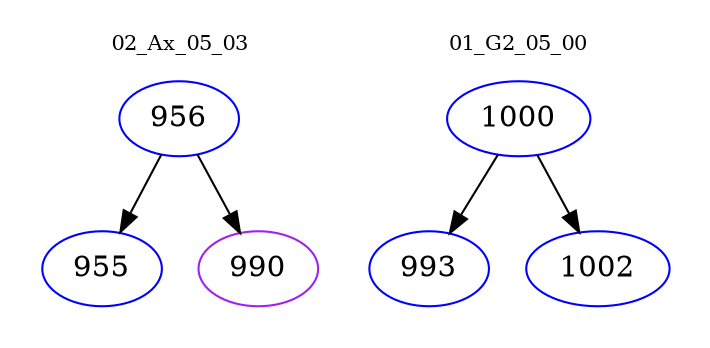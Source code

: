 digraph{
subgraph cluster_0 {
color = white
label = "02_Ax_05_03";
fontsize=10;
T0_956 [label="956", color="blue"]
T0_956 -> T0_955 [color="black"]
T0_955 [label="955", color="blue"]
T0_956 -> T0_990 [color="black"]
T0_990 [label="990", color="purple"]
}
subgraph cluster_1 {
color = white
label = "01_G2_05_00";
fontsize=10;
T1_1000 [label="1000", color="blue"]
T1_1000 -> T1_993 [color="black"]
T1_993 [label="993", color="blue"]
T1_1000 -> T1_1002 [color="black"]
T1_1002 [label="1002", color="blue"]
}
}
